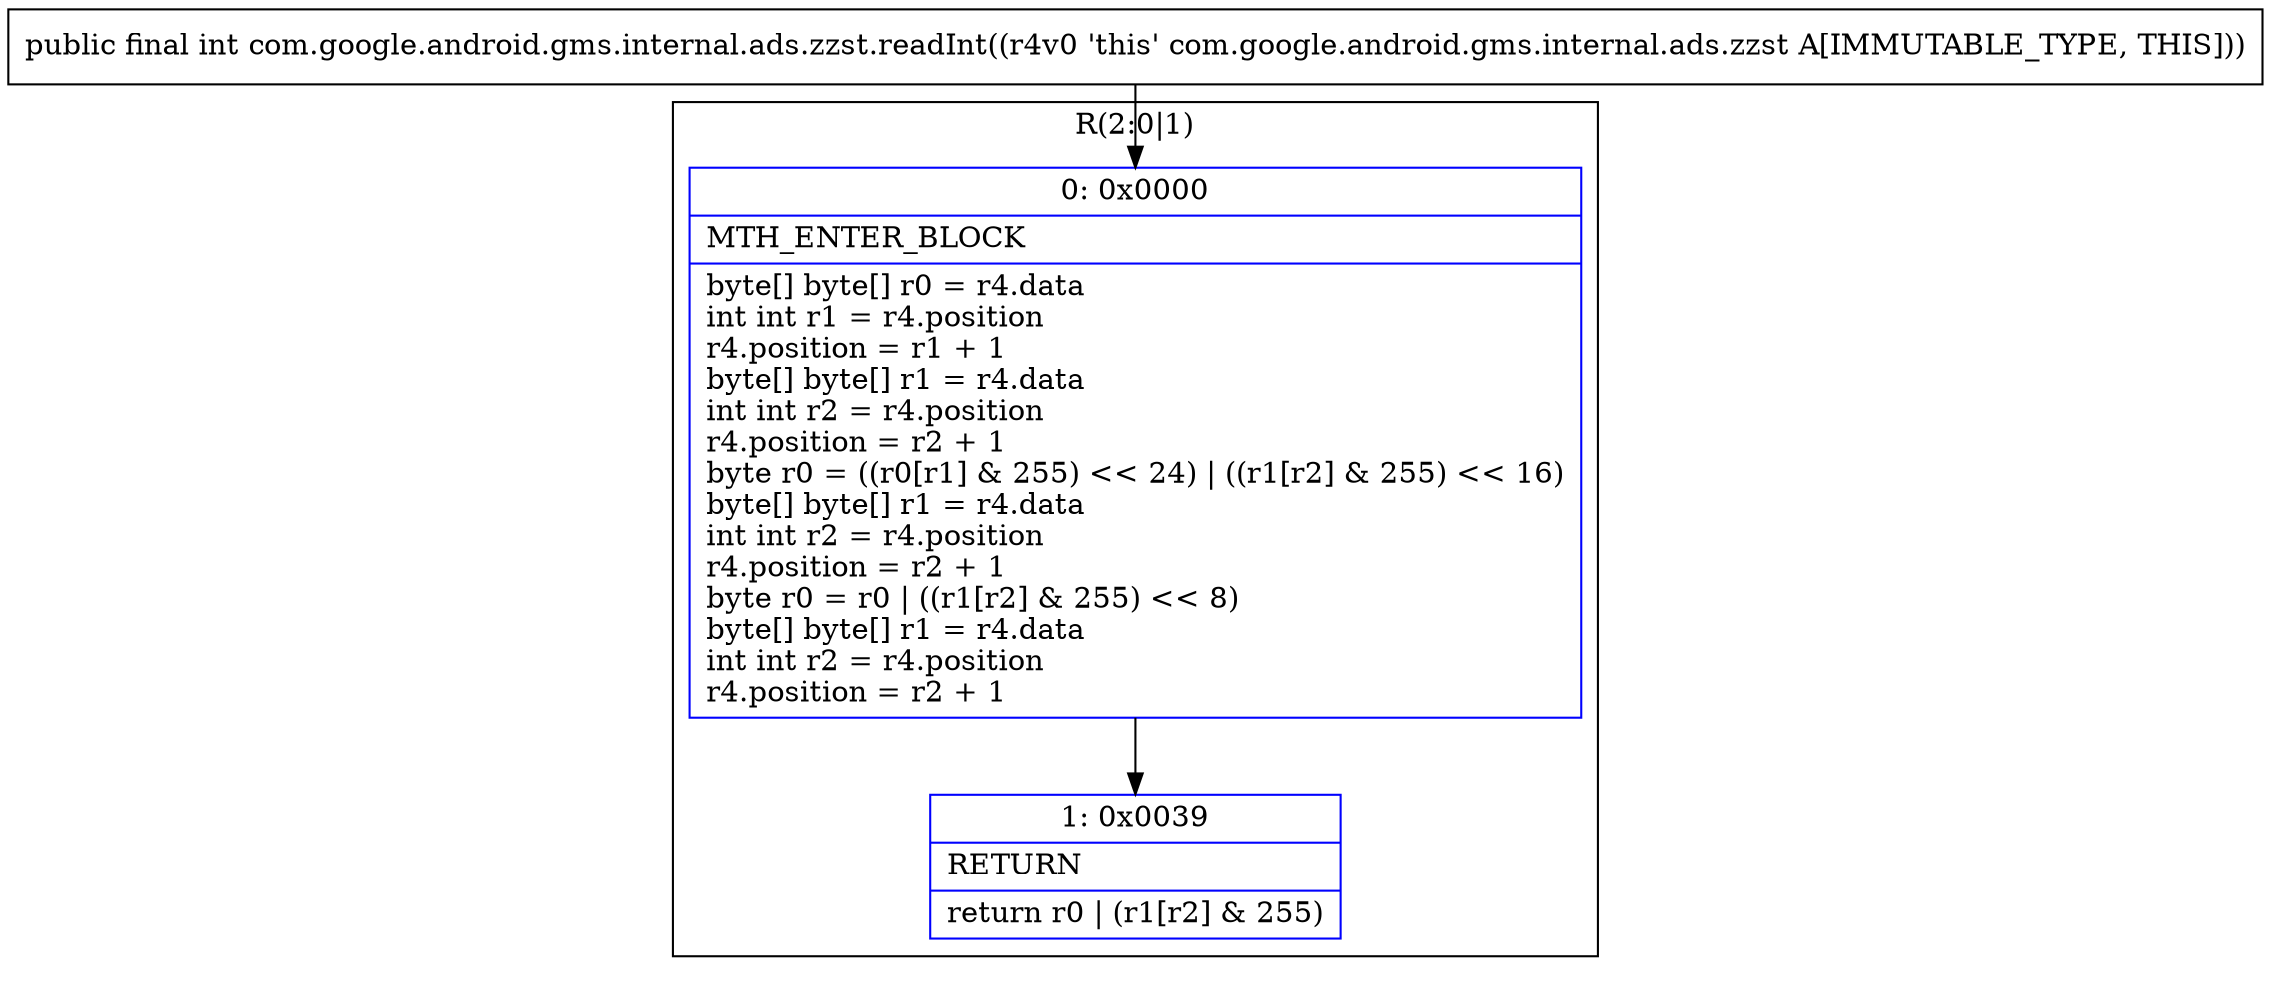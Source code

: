 digraph "CFG forcom.google.android.gms.internal.ads.zzst.readInt()I" {
subgraph cluster_Region_367353729 {
label = "R(2:0|1)";
node [shape=record,color=blue];
Node_0 [shape=record,label="{0\:\ 0x0000|MTH_ENTER_BLOCK\l|byte[] byte[] r0 = r4.data\lint int r1 = r4.position\lr4.position = r1 + 1\lbyte[] byte[] r1 = r4.data\lint int r2 = r4.position\lr4.position = r2 + 1\lbyte r0 = ((r0[r1] & 255) \<\< 24) \| ((r1[r2] & 255) \<\< 16)\lbyte[] byte[] r1 = r4.data\lint int r2 = r4.position\lr4.position = r2 + 1\lbyte r0 = r0 \| ((r1[r2] & 255) \<\< 8)\lbyte[] byte[] r1 = r4.data\lint int r2 = r4.position\lr4.position = r2 + 1\l}"];
Node_1 [shape=record,label="{1\:\ 0x0039|RETURN\l|return r0 \| (r1[r2] & 255)\l}"];
}
MethodNode[shape=record,label="{public final int com.google.android.gms.internal.ads.zzst.readInt((r4v0 'this' com.google.android.gms.internal.ads.zzst A[IMMUTABLE_TYPE, THIS])) }"];
MethodNode -> Node_0;
Node_0 -> Node_1;
}


